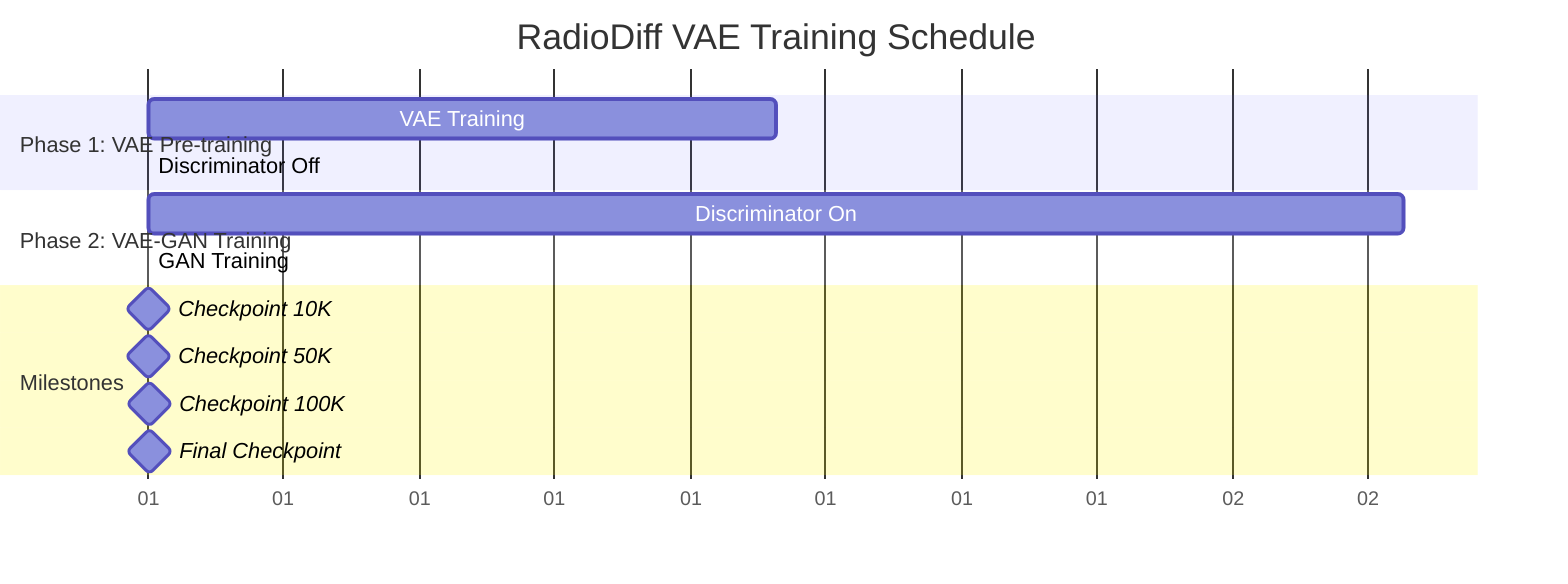 gantt
    title RadioDiff VAE Training Schedule
    dateFormat  X
    axisFormat %d
    
    section Phase 1: VAE Pre-training
    VAE Training       :a1, 0, 50000
    Discriminator Off :a2, after a1, 0
    
    section Phase 2: VAE-GAN Training
    Discriminator On  :a3, 50001, 100000
    GAN Training      :a4, after a3, 0
    
    section Milestones
    Checkpoint 10K    :milestone, 10000, 0
    Checkpoint 50K    :milestone, 50000, 0
    Checkpoint 100K   :milestone, 100000, 0
    Final Checkpoint  :milestone, 150000, 0